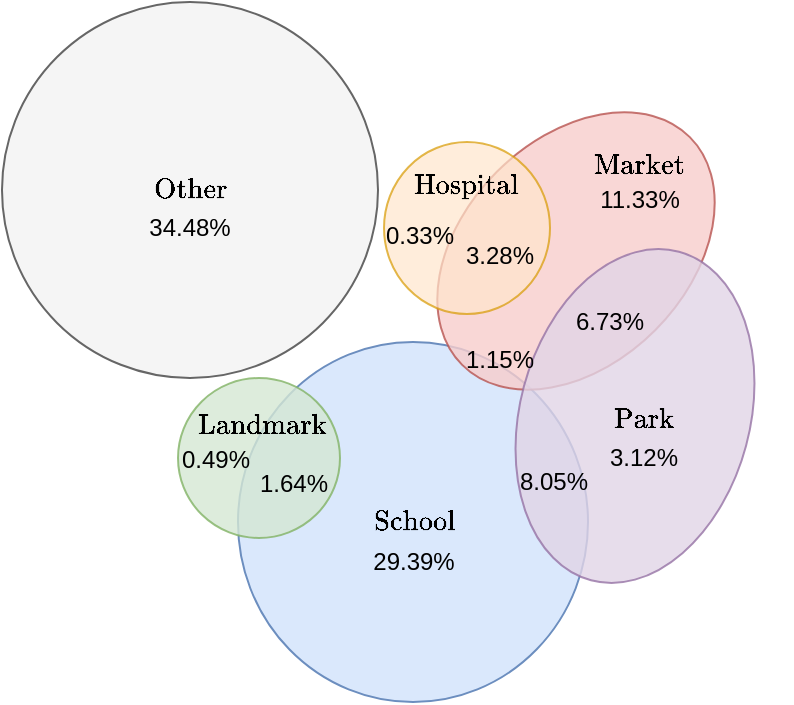 <mxfile version="18.1.3" type="device"><diagram id="AmDZlN_8b6B3aT3WaTF9" name="Page-1"><mxGraphModel dx="779" dy="462" grid="1" gridSize="10" guides="1" tooltips="1" connect="1" arrows="1" fold="1" page="1" pageScale="1" pageWidth="1169" pageHeight="827" math="1" shadow="0"><root><mxCell id="0"/><mxCell id="1" parent="0"/><mxCell id="0gFHi6ll06mfFlxSmcVB-4" value="" style="ellipse;whiteSpace=wrap;html=1;fillColor=#dae8fc;strokeColor=#6c8ebf;strokeWidth=1;" parent="1" vertex="1"><mxGeometry x="387" y="400" width="175" height="180" as="geometry"/></mxCell><mxCell id="0gFHi6ll06mfFlxSmcVB-1" value="" style="ellipse;whiteSpace=wrap;html=1;fillColor=#f8cecc;rotation=45;strokeColor=#b85450;opacity=80;strokeWidth=1;" parent="1" vertex="1"><mxGeometry x="500" y="274" width="112" height="161" as="geometry"/></mxCell><mxCell id="0gFHi6ll06mfFlxSmcVB-2" value="" style="ellipse;whiteSpace=wrap;html=1;fillColor=#ffe6cc;strokeColor=#d79b00;opacity=70;strokeWidth=1;" parent="1" vertex="1"><mxGeometry x="460" y="300" width="83" height="86" as="geometry"/></mxCell><mxCell id="0gFHi6ll06mfFlxSmcVB-3" value="" style="ellipse;whiteSpace=wrap;html=1;fillColor=#e1d5e7;rotation=15;strokeColor=#9673a6;opacity=80;strokeWidth=1;" parent="1" vertex="1"><mxGeometry x="528" y="352" width="115" height="170" as="geometry"/></mxCell><mxCell id="0gFHi6ll06mfFlxSmcVB-7" value="" style="ellipse;whiteSpace=wrap;html=1;fillColor=#d5e8d4;strokeColor=#82b366;opacity=80;strokeWidth=1;" parent="1" vertex="1"><mxGeometry x="357" y="418" width="81" height="80" as="geometry"/></mxCell><mxCell id="0gFHi6ll06mfFlxSmcVB-8" value="" style="ellipse;whiteSpace=wrap;html=1;fillColor=#f5f5f5;fontColor=#333333;strokeColor=#666666;strokeWidth=1;" parent="1" vertex="1"><mxGeometry x="269" y="230" width="188" height="188" as="geometry"/></mxCell><mxCell id="0gFHi6ll06mfFlxSmcVB-9" value="$$\text{Market}$$" style="text;html=1;strokeColor=none;fillColor=none;align=center;verticalAlign=middle;whiteSpace=wrap;rounded=0;strokeWidth=1;" parent="1" vertex="1"><mxGeometry x="557.5" y="297" width="60" height="30" as="geometry"/></mxCell><mxCell id="0gFHi6ll06mfFlxSmcVB-10" value="$$\text{Hospital}$$" style="text;html=1;strokeColor=none;fillColor=none;align=center;verticalAlign=middle;whiteSpace=wrap;rounded=0;strokeWidth=1;" parent="1" vertex="1"><mxGeometry x="471" y="306.5" width="60" height="30" as="geometry"/></mxCell><mxCell id="0gFHi6ll06mfFlxSmcVB-11" value="$$\text{Park}$$" style="text;html=1;strokeColor=none;fillColor=none;align=center;verticalAlign=middle;whiteSpace=wrap;rounded=0;strokeWidth=1;" parent="1" vertex="1"><mxGeometry x="560" y="424" width="60" height="30" as="geometry"/></mxCell><mxCell id="0gFHi6ll06mfFlxSmcVB-12" value="$$\text{School}$$" style="text;html=1;strokeColor=none;fillColor=none;align=center;verticalAlign=middle;whiteSpace=wrap;rounded=0;strokeWidth=1;" parent="1" vertex="1"><mxGeometry x="444.5" y="475" width="60" height="30" as="geometry"/></mxCell><mxCell id="0gFHi6ll06mfFlxSmcVB-13" value="$$\text{Landmark}$$" style="text;html=1;strokeColor=none;fillColor=none;align=center;verticalAlign=middle;whiteSpace=wrap;rounded=0;strokeWidth=1;" parent="1" vertex="1"><mxGeometry x="368.5" y="427" width="60" height="30" as="geometry"/></mxCell><mxCell id="0gFHi6ll06mfFlxSmcVB-14" value="$$\text{Other}$$" style="text;html=1;strokeColor=none;fillColor=none;align=center;verticalAlign=middle;whiteSpace=wrap;rounded=0;strokeWidth=1;" parent="1" vertex="1"><mxGeometry x="333" y="309" width="60" height="30" as="geometry"/></mxCell><mxCell id="0gFHi6ll06mfFlxSmcVB-15" value="6.73%" style="text;html=1;strokeColor=none;fillColor=none;align=center;verticalAlign=middle;whiteSpace=wrap;rounded=0;strokeWidth=1;" parent="1" vertex="1"><mxGeometry x="543" y="375" width="60" height="30" as="geometry"/></mxCell><mxCell id="0gFHi6ll06mfFlxSmcVB-16" value="1.15%" style="text;html=1;strokeColor=none;fillColor=none;align=center;verticalAlign=middle;whiteSpace=wrap;rounded=0;strokeWidth=1;" parent="1" vertex="1"><mxGeometry x="488" y="394" width="60" height="30" as="geometry"/></mxCell><mxCell id="0gFHi6ll06mfFlxSmcVB-17" value="3.28%" style="text;html=1;strokeColor=none;fillColor=none;align=center;verticalAlign=middle;whiteSpace=wrap;rounded=0;strokeWidth=1;" parent="1" vertex="1"><mxGeometry x="488" y="341.5" width="60" height="30" as="geometry"/></mxCell><mxCell id="0gFHi6ll06mfFlxSmcVB-18" value="8.05%" style="text;html=1;strokeColor=none;fillColor=none;align=center;verticalAlign=middle;whiteSpace=wrap;rounded=0;strokeWidth=1;" parent="1" vertex="1"><mxGeometry x="515" y="455" width="60" height="30" as="geometry"/></mxCell><mxCell id="0gFHi6ll06mfFlxSmcVB-19" value="1.64%" style="text;html=1;strokeColor=none;fillColor=none;align=center;verticalAlign=middle;whiteSpace=wrap;rounded=0;strokeWidth=1;" parent="1" vertex="1"><mxGeometry x="385" y="456" width="60" height="30" as="geometry"/></mxCell><mxCell id="0gFHi6ll06mfFlxSmcVB-20" value="11.33%" style="text;html=1;strokeColor=none;fillColor=none;align=center;verticalAlign=middle;whiteSpace=wrap;rounded=0;strokeWidth=1;" parent="1" vertex="1"><mxGeometry x="558" y="314" width="60" height="30" as="geometry"/></mxCell><mxCell id="0gFHi6ll06mfFlxSmcVB-21" value="0.33%" style="text;html=1;strokeColor=none;fillColor=none;align=center;verticalAlign=middle;whiteSpace=wrap;rounded=0;strokeWidth=1;" parent="1" vertex="1"><mxGeometry x="448" y="332" width="60" height="30" as="geometry"/></mxCell><mxCell id="0gFHi6ll06mfFlxSmcVB-22" value="29.39%" style="text;html=1;strokeColor=none;fillColor=none;align=center;verticalAlign=middle;whiteSpace=wrap;rounded=0;strokeWidth=1;" parent="1" vertex="1"><mxGeometry x="444.5" y="495" width="60" height="30" as="geometry"/></mxCell><mxCell id="0gFHi6ll06mfFlxSmcVB-23" value="3.12%" style="text;html=1;strokeColor=none;fillColor=none;align=center;verticalAlign=middle;whiteSpace=wrap;rounded=0;strokeWidth=1;" parent="1" vertex="1"><mxGeometry x="560" y="443" width="60" height="30" as="geometry"/></mxCell><mxCell id="0gFHi6ll06mfFlxSmcVB-24" value="0.49%" style="text;html=1;strokeColor=none;fillColor=none;align=center;verticalAlign=middle;whiteSpace=wrap;rounded=0;strokeWidth=1;" parent="1" vertex="1"><mxGeometry x="346" y="444" width="60" height="30" as="geometry"/></mxCell><mxCell id="0gFHi6ll06mfFlxSmcVB-25" value="34.48%" style="text;html=1;strokeColor=none;fillColor=none;align=center;verticalAlign=middle;whiteSpace=wrap;rounded=0;strokeWidth=1;" parent="1" vertex="1"><mxGeometry x="333" y="328" width="60" height="30" as="geometry"/></mxCell></root></mxGraphModel></diagram></mxfile>